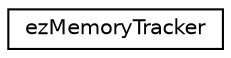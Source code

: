 digraph "Graphical Class Hierarchy"
{
 // LATEX_PDF_SIZE
  edge [fontname="Helvetica",fontsize="10",labelfontname="Helvetica",labelfontsize="10"];
  node [fontname="Helvetica",fontsize="10",shape=record];
  rankdir="LR";
  Node0 [label="ezMemoryTracker",height=0.2,width=0.4,color="black", fillcolor="white", style="filled",URL="$d2/d90/classez_memory_tracker.htm",tooltip="Memory tracker which keeps track of all allocations and constructions."];
}
